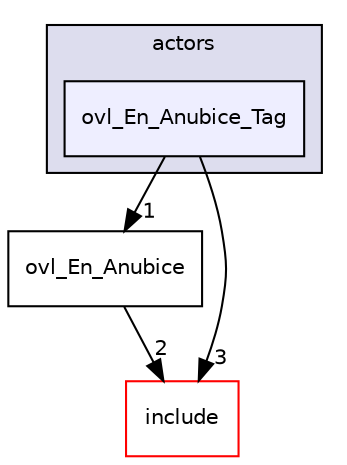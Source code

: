 digraph "src/overlays/actors/ovl_En_Anubice_Tag" {
  compound=true
  node [ fontsize="10", fontname="Helvetica"];
  edge [ labelfontsize="10", labelfontname="Helvetica"];
  subgraph clusterdir_e93473484be31ce7bcb356bd643a22f8 {
    graph [ bgcolor="#ddddee", pencolor="black", label="actors" fontname="Helvetica", fontsize="10", URL="dir_e93473484be31ce7bcb356bd643a22f8.html"]
  dir_95d7a7fa8ab4cf56cc15776f5702d8be [shape=box, label="ovl_En_Anubice_Tag", style="filled", fillcolor="#eeeeff", pencolor="black", URL="dir_95d7a7fa8ab4cf56cc15776f5702d8be.html"];
  }
  dir_e1a41a0fe099702ff072a1833d2875e9 [shape=box label="ovl_En_Anubice" URL="dir_e1a41a0fe099702ff072a1833d2875e9.html"];
  dir_d44c64559bbebec7f509842c48db8b23 [shape=box label="include" fillcolor="white" style="filled" color="red" URL="dir_d44c64559bbebec7f509842c48db8b23.html"];
  dir_e1a41a0fe099702ff072a1833d2875e9->dir_d44c64559bbebec7f509842c48db8b23 [headlabel="2", labeldistance=1.5 headhref="dir_000178_000000.html"];
  dir_95d7a7fa8ab4cf56cc15776f5702d8be->dir_e1a41a0fe099702ff072a1833d2875e9 [headlabel="1", labeldistance=1.5 headhref="dir_000180_000178.html"];
  dir_95d7a7fa8ab4cf56cc15776f5702d8be->dir_d44c64559bbebec7f509842c48db8b23 [headlabel="3", labeldistance=1.5 headhref="dir_000180_000000.html"];
}
